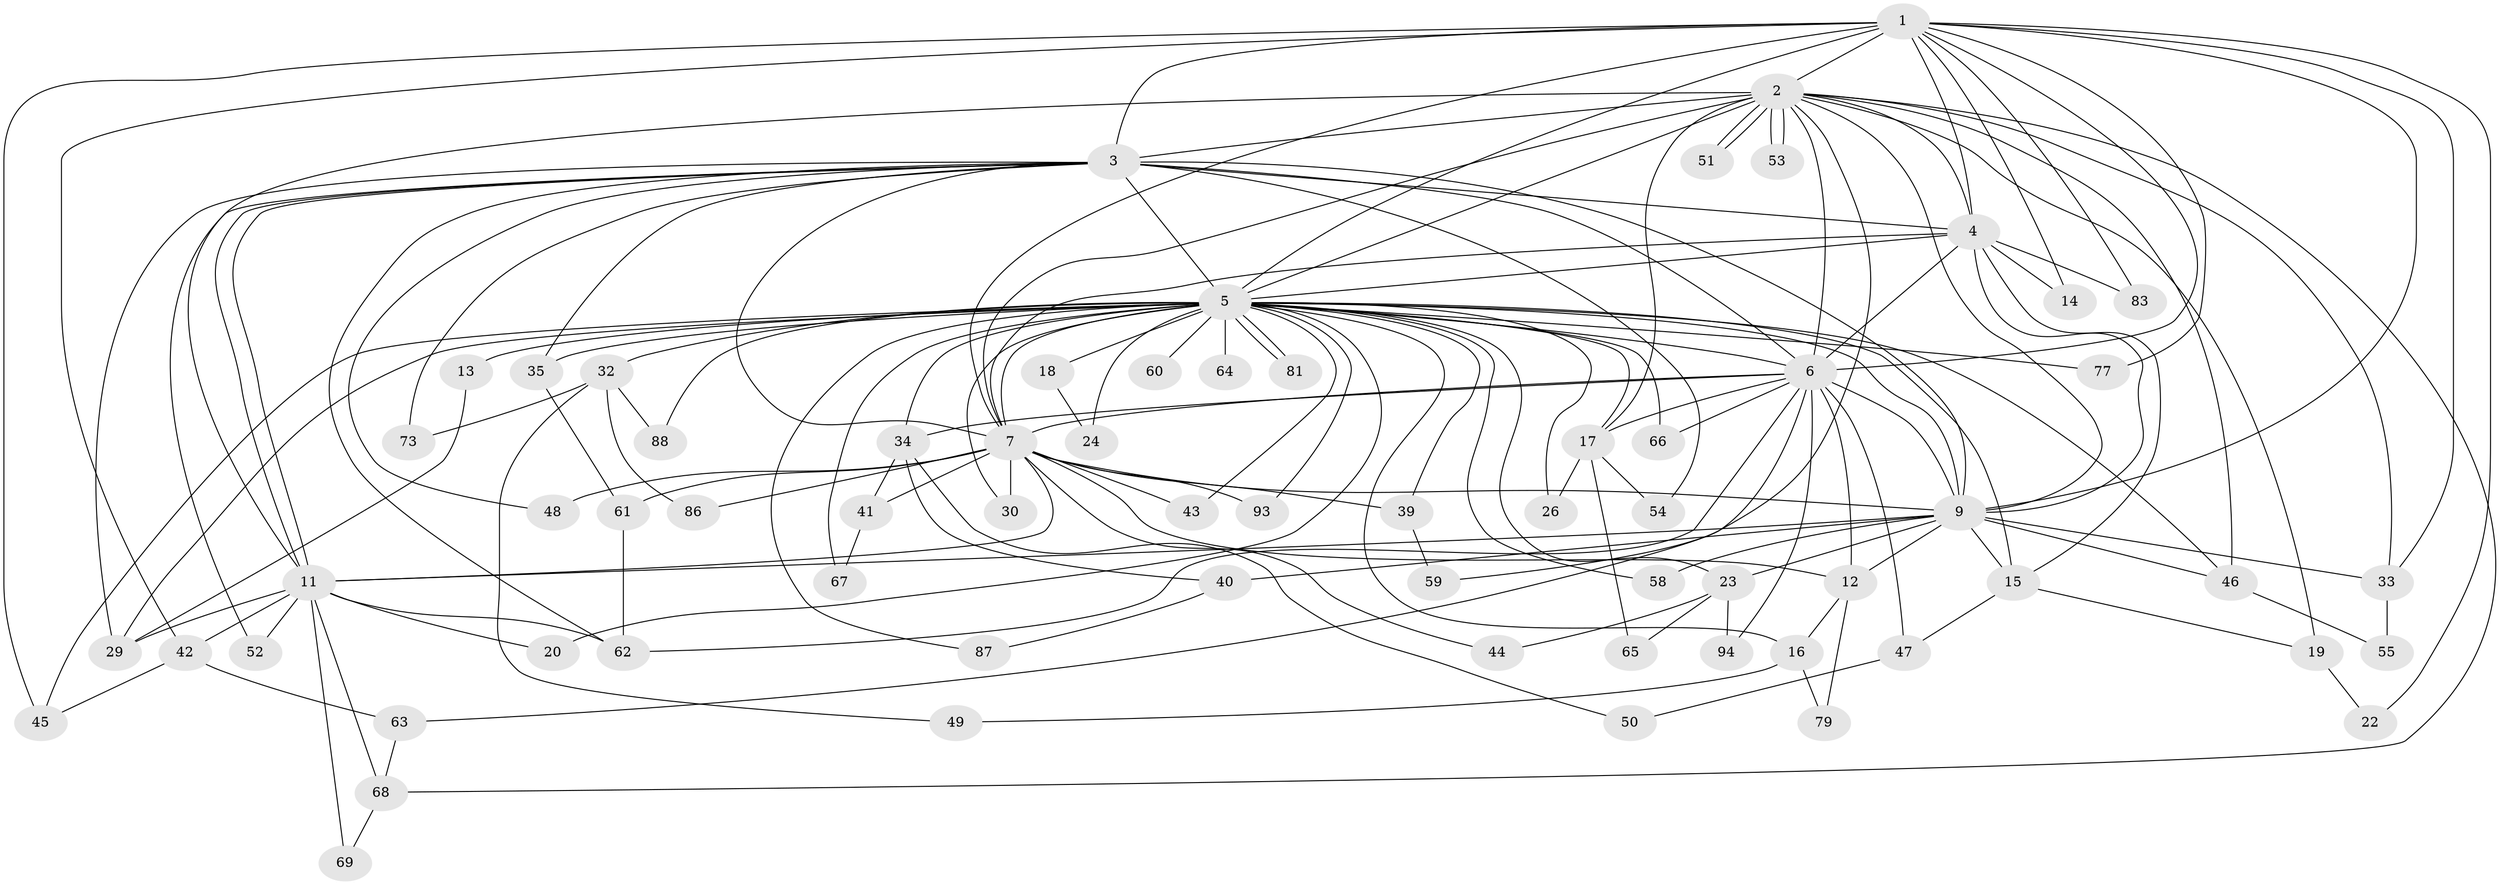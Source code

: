 // original degree distribution, {16: 0.020618556701030927, 20: 0.020618556701030927, 19: 0.010309278350515464, 12: 0.010309278350515464, 32: 0.010309278350515464, 22: 0.010309278350515464, 15: 0.010309278350515464, 18: 0.010309278350515464, 6: 0.05154639175257732, 5: 0.041237113402061855, 3: 0.18556701030927836, 2: 0.5360824742268041, 4: 0.061855670103092786, 8: 0.020618556701030927}
// Generated by graph-tools (version 1.1) at 2025/17/03/04/25 18:17:18]
// undirected, 67 vertices, 155 edges
graph export_dot {
graph [start="1"]
  node [color=gray90,style=filled];
  1;
  2 [super="+36+90+96+70"];
  3 [super="+56+38+82+80"];
  4;
  5 [super="+28+10+21+8"];
  6 [super="+25"];
  7;
  9 [super="+37+27"];
  11 [super="+92+31"];
  12;
  13;
  14;
  15 [super="+76"];
  16;
  17;
  18;
  19;
  20;
  22;
  23;
  24;
  26;
  29;
  30;
  32;
  33;
  34;
  35;
  39 [super="+85"];
  40;
  41;
  42 [super="+78"];
  43;
  44;
  45;
  46 [super="+57"];
  47;
  48;
  49;
  50;
  51;
  52;
  53;
  54;
  55;
  58;
  59;
  60;
  61;
  62 [super="+74"];
  63 [super="+89"];
  64;
  65;
  66;
  67;
  68;
  69;
  73;
  77;
  79;
  81;
  83;
  86;
  87;
  88;
  93;
  94;
  1 -- 2;
  1 -- 3;
  1 -- 4;
  1 -- 5 [weight=3];
  1 -- 6;
  1 -- 7;
  1 -- 9;
  1 -- 14;
  1 -- 22;
  1 -- 33;
  1 -- 42;
  1 -- 45;
  1 -- 77;
  1 -- 83;
  2 -- 3;
  2 -- 4;
  2 -- 5 [weight=3];
  2 -- 6;
  2 -- 7 [weight=2];
  2 -- 9;
  2 -- 19;
  2 -- 51;
  2 -- 51;
  2 -- 53;
  2 -- 53;
  2 -- 68;
  2 -- 59;
  2 -- 33;
  2 -- 17;
  2 -- 46;
  2 -- 11;
  3 -- 4;
  3 -- 5 [weight=5];
  3 -- 6 [weight=3];
  3 -- 7;
  3 -- 9 [weight=2];
  3 -- 11;
  3 -- 11;
  3 -- 35;
  3 -- 48;
  3 -- 52;
  3 -- 29;
  3 -- 54;
  3 -- 73;
  3 -- 62;
  4 -- 5 [weight=3];
  4 -- 6;
  4 -- 7;
  4 -- 9;
  4 -- 14;
  4 -- 83;
  4 -- 15;
  5 -- 6 [weight=4];
  5 -- 7 [weight=4];
  5 -- 9 [weight=3];
  5 -- 13 [weight=2];
  5 -- 15;
  5 -- 16;
  5 -- 17;
  5 -- 18 [weight=2];
  5 -- 20;
  5 -- 24;
  5 -- 26;
  5 -- 30;
  5 -- 32 [weight=2];
  5 -- 43;
  5 -- 58;
  5 -- 60 [weight=2];
  5 -- 64 [weight=2];
  5 -- 66;
  5 -- 67;
  5 -- 77;
  5 -- 81;
  5 -- 81;
  5 -- 87;
  5 -- 23;
  5 -- 29 [weight=2];
  5 -- 34;
  5 -- 35;
  5 -- 39 [weight=2];
  5 -- 45;
  5 -- 46;
  5 -- 88;
  5 -- 93;
  6 -- 7;
  6 -- 9;
  6 -- 17;
  6 -- 34;
  6 -- 47;
  6 -- 94;
  6 -- 66;
  6 -- 12;
  6 -- 62;
  6 -- 63;
  7 -- 9;
  7 -- 12;
  7 -- 30;
  7 -- 39;
  7 -- 41;
  7 -- 43;
  7 -- 44;
  7 -- 48;
  7 -- 61;
  7 -- 86;
  7 -- 93;
  7 -- 11;
  9 -- 12;
  9 -- 15;
  9 -- 33;
  9 -- 40;
  9 -- 58;
  9 -- 46 [weight=2];
  9 -- 23;
  9 -- 11 [weight=2];
  11 -- 20;
  11 -- 68;
  11 -- 69;
  11 -- 42;
  11 -- 52;
  11 -- 29;
  11 -- 62;
  12 -- 16;
  12 -- 79;
  13 -- 29;
  15 -- 19;
  15 -- 47;
  16 -- 49;
  16 -- 79;
  17 -- 26;
  17 -- 54;
  17 -- 65;
  18 -- 24;
  19 -- 22;
  23 -- 44;
  23 -- 65;
  23 -- 94;
  32 -- 49;
  32 -- 73;
  32 -- 86;
  32 -- 88;
  33 -- 55;
  34 -- 40;
  34 -- 41;
  34 -- 50;
  35 -- 61;
  39 -- 59;
  40 -- 87;
  41 -- 67;
  42 -- 63;
  42 -- 45;
  46 -- 55;
  47 -- 50;
  61 -- 62;
  63 -- 68;
  68 -- 69;
}
